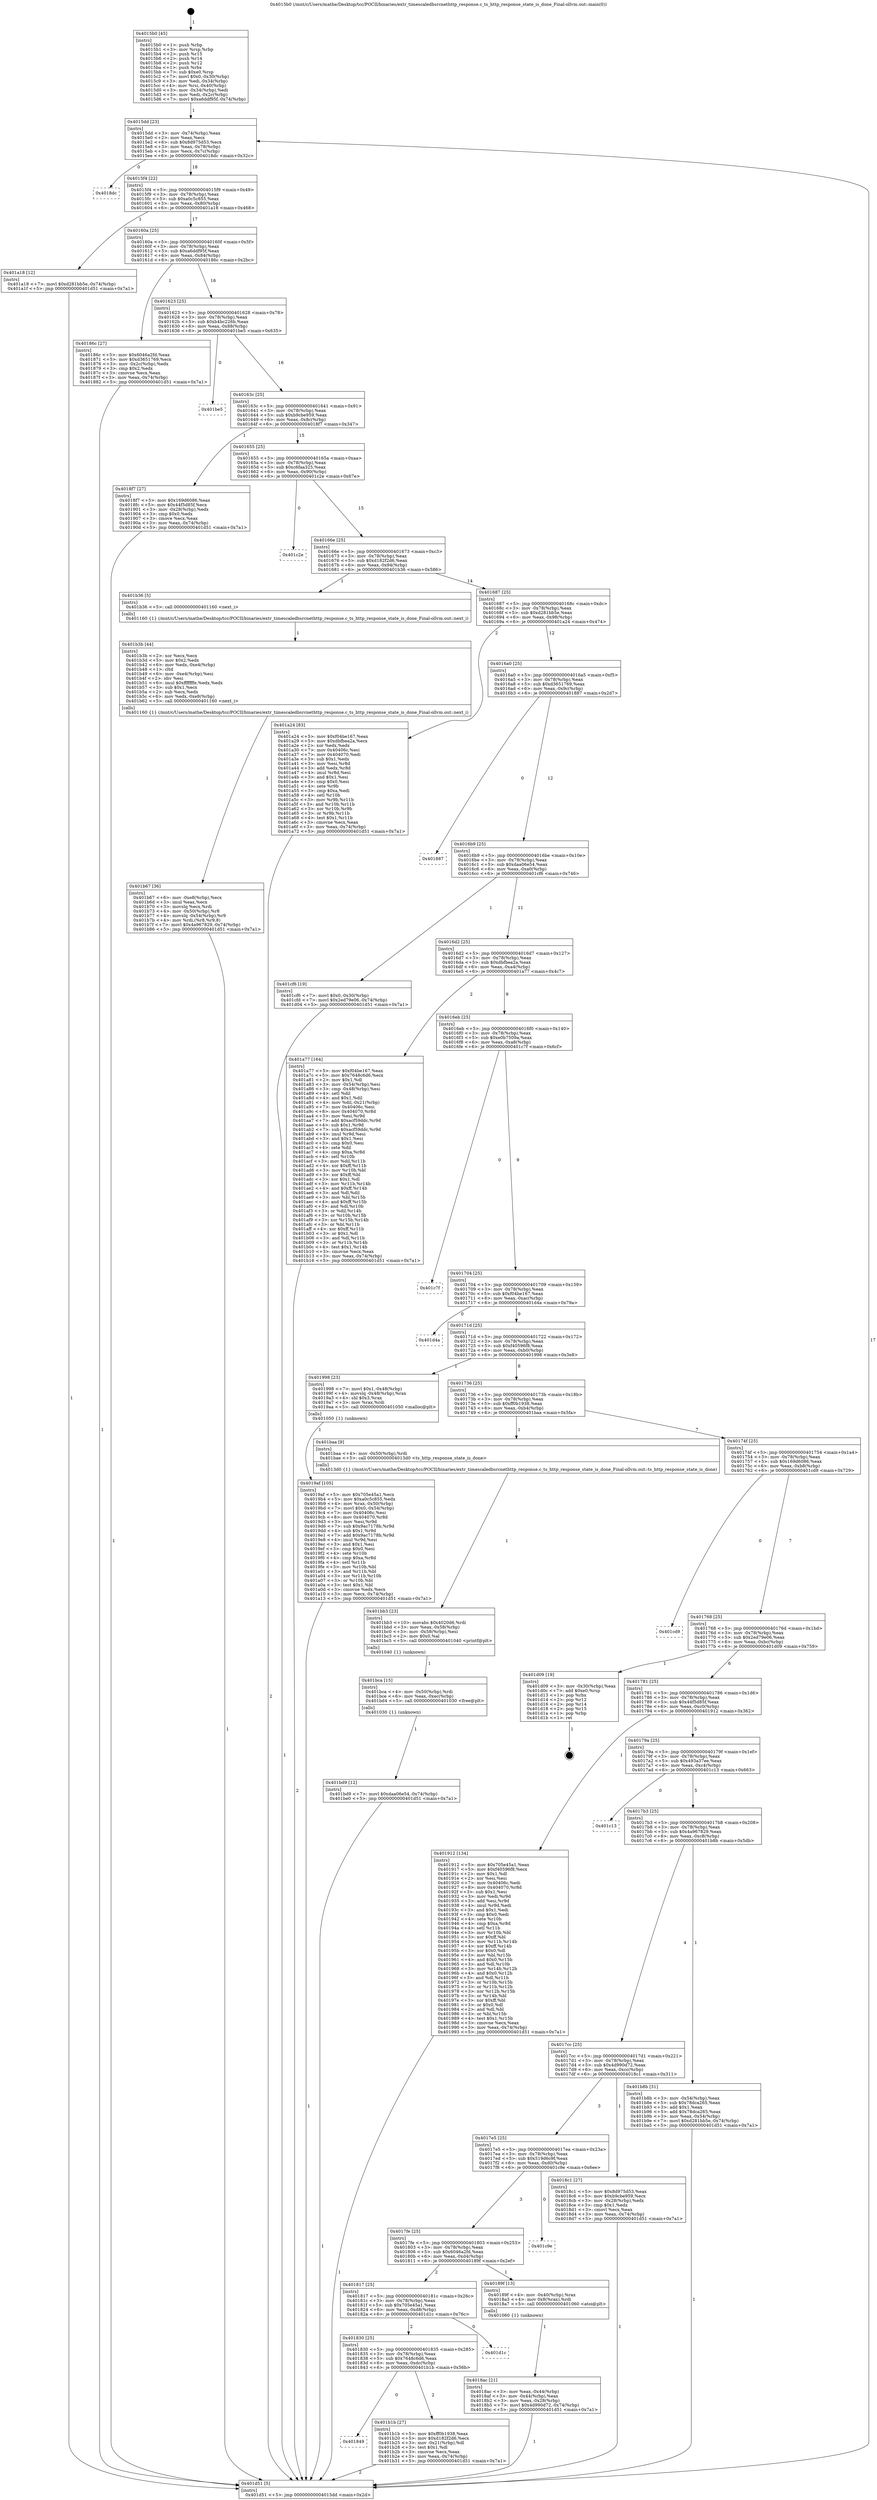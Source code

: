 digraph "0x4015b0" {
  label = "0x4015b0 (/mnt/c/Users/mathe/Desktop/tcc/POCII/binaries/extr_timescaledbsrcnethttp_response.c_ts_http_response_state_is_done_Final-ollvm.out::main(0))"
  labelloc = "t"
  node[shape=record]

  Entry [label="",width=0.3,height=0.3,shape=circle,fillcolor=black,style=filled]
  "0x4015dd" [label="{
     0x4015dd [23]\l
     | [instrs]\l
     &nbsp;&nbsp;0x4015dd \<+3\>: mov -0x74(%rbp),%eax\l
     &nbsp;&nbsp;0x4015e0 \<+2\>: mov %eax,%ecx\l
     &nbsp;&nbsp;0x4015e2 \<+6\>: sub $0x8d975d53,%ecx\l
     &nbsp;&nbsp;0x4015e8 \<+3\>: mov %eax,-0x78(%rbp)\l
     &nbsp;&nbsp;0x4015eb \<+3\>: mov %ecx,-0x7c(%rbp)\l
     &nbsp;&nbsp;0x4015ee \<+6\>: je 00000000004018dc \<main+0x32c\>\l
  }"]
  "0x4018dc" [label="{
     0x4018dc\l
  }", style=dashed]
  "0x4015f4" [label="{
     0x4015f4 [22]\l
     | [instrs]\l
     &nbsp;&nbsp;0x4015f4 \<+5\>: jmp 00000000004015f9 \<main+0x49\>\l
     &nbsp;&nbsp;0x4015f9 \<+3\>: mov -0x78(%rbp),%eax\l
     &nbsp;&nbsp;0x4015fc \<+5\>: sub $0xa0c5c855,%eax\l
     &nbsp;&nbsp;0x401601 \<+3\>: mov %eax,-0x80(%rbp)\l
     &nbsp;&nbsp;0x401604 \<+6\>: je 0000000000401a18 \<main+0x468\>\l
  }"]
  Exit [label="",width=0.3,height=0.3,shape=circle,fillcolor=black,style=filled,peripheries=2]
  "0x401a18" [label="{
     0x401a18 [12]\l
     | [instrs]\l
     &nbsp;&nbsp;0x401a18 \<+7\>: movl $0xd281bb5e,-0x74(%rbp)\l
     &nbsp;&nbsp;0x401a1f \<+5\>: jmp 0000000000401d51 \<main+0x7a1\>\l
  }"]
  "0x40160a" [label="{
     0x40160a [25]\l
     | [instrs]\l
     &nbsp;&nbsp;0x40160a \<+5\>: jmp 000000000040160f \<main+0x5f\>\l
     &nbsp;&nbsp;0x40160f \<+3\>: mov -0x78(%rbp),%eax\l
     &nbsp;&nbsp;0x401612 \<+5\>: sub $0xa6ddf95f,%eax\l
     &nbsp;&nbsp;0x401617 \<+6\>: mov %eax,-0x84(%rbp)\l
     &nbsp;&nbsp;0x40161d \<+6\>: je 000000000040186c \<main+0x2bc\>\l
  }"]
  "0x401bd9" [label="{
     0x401bd9 [12]\l
     | [instrs]\l
     &nbsp;&nbsp;0x401bd9 \<+7\>: movl $0xdaa06e54,-0x74(%rbp)\l
     &nbsp;&nbsp;0x401be0 \<+5\>: jmp 0000000000401d51 \<main+0x7a1\>\l
  }"]
  "0x40186c" [label="{
     0x40186c [27]\l
     | [instrs]\l
     &nbsp;&nbsp;0x40186c \<+5\>: mov $0x6046a2fd,%eax\l
     &nbsp;&nbsp;0x401871 \<+5\>: mov $0xd3651769,%ecx\l
     &nbsp;&nbsp;0x401876 \<+3\>: mov -0x2c(%rbp),%edx\l
     &nbsp;&nbsp;0x401879 \<+3\>: cmp $0x2,%edx\l
     &nbsp;&nbsp;0x40187c \<+3\>: cmovne %ecx,%eax\l
     &nbsp;&nbsp;0x40187f \<+3\>: mov %eax,-0x74(%rbp)\l
     &nbsp;&nbsp;0x401882 \<+5\>: jmp 0000000000401d51 \<main+0x7a1\>\l
  }"]
  "0x401623" [label="{
     0x401623 [25]\l
     | [instrs]\l
     &nbsp;&nbsp;0x401623 \<+5\>: jmp 0000000000401628 \<main+0x78\>\l
     &nbsp;&nbsp;0x401628 \<+3\>: mov -0x78(%rbp),%eax\l
     &nbsp;&nbsp;0x40162b \<+5\>: sub $0xb4bc226b,%eax\l
     &nbsp;&nbsp;0x401630 \<+6\>: mov %eax,-0x88(%rbp)\l
     &nbsp;&nbsp;0x401636 \<+6\>: je 0000000000401be5 \<main+0x635\>\l
  }"]
  "0x401d51" [label="{
     0x401d51 [5]\l
     | [instrs]\l
     &nbsp;&nbsp;0x401d51 \<+5\>: jmp 00000000004015dd \<main+0x2d\>\l
  }"]
  "0x4015b0" [label="{
     0x4015b0 [45]\l
     | [instrs]\l
     &nbsp;&nbsp;0x4015b0 \<+1\>: push %rbp\l
     &nbsp;&nbsp;0x4015b1 \<+3\>: mov %rsp,%rbp\l
     &nbsp;&nbsp;0x4015b4 \<+2\>: push %r15\l
     &nbsp;&nbsp;0x4015b6 \<+2\>: push %r14\l
     &nbsp;&nbsp;0x4015b8 \<+2\>: push %r12\l
     &nbsp;&nbsp;0x4015ba \<+1\>: push %rbx\l
     &nbsp;&nbsp;0x4015bb \<+7\>: sub $0xe0,%rsp\l
     &nbsp;&nbsp;0x4015c2 \<+7\>: movl $0x0,-0x30(%rbp)\l
     &nbsp;&nbsp;0x4015c9 \<+3\>: mov %edi,-0x34(%rbp)\l
     &nbsp;&nbsp;0x4015cc \<+4\>: mov %rsi,-0x40(%rbp)\l
     &nbsp;&nbsp;0x4015d0 \<+3\>: mov -0x34(%rbp),%edi\l
     &nbsp;&nbsp;0x4015d3 \<+3\>: mov %edi,-0x2c(%rbp)\l
     &nbsp;&nbsp;0x4015d6 \<+7\>: movl $0xa6ddf95f,-0x74(%rbp)\l
  }"]
  "0x401bca" [label="{
     0x401bca [15]\l
     | [instrs]\l
     &nbsp;&nbsp;0x401bca \<+4\>: mov -0x50(%rbp),%rdi\l
     &nbsp;&nbsp;0x401bce \<+6\>: mov %eax,-0xec(%rbp)\l
     &nbsp;&nbsp;0x401bd4 \<+5\>: call 0000000000401030 \<free@plt\>\l
     | [calls]\l
     &nbsp;&nbsp;0x401030 \{1\} (unknown)\l
  }"]
  "0x401be5" [label="{
     0x401be5\l
  }", style=dashed]
  "0x40163c" [label="{
     0x40163c [25]\l
     | [instrs]\l
     &nbsp;&nbsp;0x40163c \<+5\>: jmp 0000000000401641 \<main+0x91\>\l
     &nbsp;&nbsp;0x401641 \<+3\>: mov -0x78(%rbp),%eax\l
     &nbsp;&nbsp;0x401644 \<+5\>: sub $0xb9cbe959,%eax\l
     &nbsp;&nbsp;0x401649 \<+6\>: mov %eax,-0x8c(%rbp)\l
     &nbsp;&nbsp;0x40164f \<+6\>: je 00000000004018f7 \<main+0x347\>\l
  }"]
  "0x401bb3" [label="{
     0x401bb3 [23]\l
     | [instrs]\l
     &nbsp;&nbsp;0x401bb3 \<+10\>: movabs $0x4020d6,%rdi\l
     &nbsp;&nbsp;0x401bbd \<+3\>: mov %eax,-0x58(%rbp)\l
     &nbsp;&nbsp;0x401bc0 \<+3\>: mov -0x58(%rbp),%esi\l
     &nbsp;&nbsp;0x401bc3 \<+2\>: mov $0x0,%al\l
     &nbsp;&nbsp;0x401bc5 \<+5\>: call 0000000000401040 \<printf@plt\>\l
     | [calls]\l
     &nbsp;&nbsp;0x401040 \{1\} (unknown)\l
  }"]
  "0x4018f7" [label="{
     0x4018f7 [27]\l
     | [instrs]\l
     &nbsp;&nbsp;0x4018f7 \<+5\>: mov $0x169d6086,%eax\l
     &nbsp;&nbsp;0x4018fc \<+5\>: mov $0x44f5d85f,%ecx\l
     &nbsp;&nbsp;0x401901 \<+3\>: mov -0x28(%rbp),%edx\l
     &nbsp;&nbsp;0x401904 \<+3\>: cmp $0x0,%edx\l
     &nbsp;&nbsp;0x401907 \<+3\>: cmove %ecx,%eax\l
     &nbsp;&nbsp;0x40190a \<+3\>: mov %eax,-0x74(%rbp)\l
     &nbsp;&nbsp;0x40190d \<+5\>: jmp 0000000000401d51 \<main+0x7a1\>\l
  }"]
  "0x401655" [label="{
     0x401655 [25]\l
     | [instrs]\l
     &nbsp;&nbsp;0x401655 \<+5\>: jmp 000000000040165a \<main+0xaa\>\l
     &nbsp;&nbsp;0x40165a \<+3\>: mov -0x78(%rbp),%eax\l
     &nbsp;&nbsp;0x40165d \<+5\>: sub $0xc6faa325,%eax\l
     &nbsp;&nbsp;0x401662 \<+6\>: mov %eax,-0x90(%rbp)\l
     &nbsp;&nbsp;0x401668 \<+6\>: je 0000000000401c2e \<main+0x67e\>\l
  }"]
  "0x401b67" [label="{
     0x401b67 [36]\l
     | [instrs]\l
     &nbsp;&nbsp;0x401b67 \<+6\>: mov -0xe8(%rbp),%ecx\l
     &nbsp;&nbsp;0x401b6d \<+3\>: imul %eax,%ecx\l
     &nbsp;&nbsp;0x401b70 \<+3\>: movslq %ecx,%rdi\l
     &nbsp;&nbsp;0x401b73 \<+4\>: mov -0x50(%rbp),%r8\l
     &nbsp;&nbsp;0x401b77 \<+4\>: movslq -0x54(%rbp),%r9\l
     &nbsp;&nbsp;0x401b7b \<+4\>: mov %rdi,(%r8,%r9,8)\l
     &nbsp;&nbsp;0x401b7f \<+7\>: movl $0x4a967829,-0x74(%rbp)\l
     &nbsp;&nbsp;0x401b86 \<+5\>: jmp 0000000000401d51 \<main+0x7a1\>\l
  }"]
  "0x401c2e" [label="{
     0x401c2e\l
  }", style=dashed]
  "0x40166e" [label="{
     0x40166e [25]\l
     | [instrs]\l
     &nbsp;&nbsp;0x40166e \<+5\>: jmp 0000000000401673 \<main+0xc3\>\l
     &nbsp;&nbsp;0x401673 \<+3\>: mov -0x78(%rbp),%eax\l
     &nbsp;&nbsp;0x401676 \<+5\>: sub $0xd182f2d6,%eax\l
     &nbsp;&nbsp;0x40167b \<+6\>: mov %eax,-0x94(%rbp)\l
     &nbsp;&nbsp;0x401681 \<+6\>: je 0000000000401b36 \<main+0x586\>\l
  }"]
  "0x401b3b" [label="{
     0x401b3b [44]\l
     | [instrs]\l
     &nbsp;&nbsp;0x401b3b \<+2\>: xor %ecx,%ecx\l
     &nbsp;&nbsp;0x401b3d \<+5\>: mov $0x2,%edx\l
     &nbsp;&nbsp;0x401b42 \<+6\>: mov %edx,-0xe4(%rbp)\l
     &nbsp;&nbsp;0x401b48 \<+1\>: cltd\l
     &nbsp;&nbsp;0x401b49 \<+6\>: mov -0xe4(%rbp),%esi\l
     &nbsp;&nbsp;0x401b4f \<+2\>: idiv %esi\l
     &nbsp;&nbsp;0x401b51 \<+6\>: imul $0xfffffffe,%edx,%edx\l
     &nbsp;&nbsp;0x401b57 \<+3\>: sub $0x1,%ecx\l
     &nbsp;&nbsp;0x401b5a \<+2\>: sub %ecx,%edx\l
     &nbsp;&nbsp;0x401b5c \<+6\>: mov %edx,-0xe8(%rbp)\l
     &nbsp;&nbsp;0x401b62 \<+5\>: call 0000000000401160 \<next_i\>\l
     | [calls]\l
     &nbsp;&nbsp;0x401160 \{1\} (/mnt/c/Users/mathe/Desktop/tcc/POCII/binaries/extr_timescaledbsrcnethttp_response.c_ts_http_response_state_is_done_Final-ollvm.out::next_i)\l
  }"]
  "0x401b36" [label="{
     0x401b36 [5]\l
     | [instrs]\l
     &nbsp;&nbsp;0x401b36 \<+5\>: call 0000000000401160 \<next_i\>\l
     | [calls]\l
     &nbsp;&nbsp;0x401160 \{1\} (/mnt/c/Users/mathe/Desktop/tcc/POCII/binaries/extr_timescaledbsrcnethttp_response.c_ts_http_response_state_is_done_Final-ollvm.out::next_i)\l
  }"]
  "0x401687" [label="{
     0x401687 [25]\l
     | [instrs]\l
     &nbsp;&nbsp;0x401687 \<+5\>: jmp 000000000040168c \<main+0xdc\>\l
     &nbsp;&nbsp;0x40168c \<+3\>: mov -0x78(%rbp),%eax\l
     &nbsp;&nbsp;0x40168f \<+5\>: sub $0xd281bb5e,%eax\l
     &nbsp;&nbsp;0x401694 \<+6\>: mov %eax,-0x98(%rbp)\l
     &nbsp;&nbsp;0x40169a \<+6\>: je 0000000000401a24 \<main+0x474\>\l
  }"]
  "0x401849" [label="{
     0x401849\l
  }", style=dashed]
  "0x401a24" [label="{
     0x401a24 [83]\l
     | [instrs]\l
     &nbsp;&nbsp;0x401a24 \<+5\>: mov $0xf04be167,%eax\l
     &nbsp;&nbsp;0x401a29 \<+5\>: mov $0xdbfbea2a,%ecx\l
     &nbsp;&nbsp;0x401a2e \<+2\>: xor %edx,%edx\l
     &nbsp;&nbsp;0x401a30 \<+7\>: mov 0x40406c,%esi\l
     &nbsp;&nbsp;0x401a37 \<+7\>: mov 0x404070,%edi\l
     &nbsp;&nbsp;0x401a3e \<+3\>: sub $0x1,%edx\l
     &nbsp;&nbsp;0x401a41 \<+3\>: mov %esi,%r8d\l
     &nbsp;&nbsp;0x401a44 \<+3\>: add %edx,%r8d\l
     &nbsp;&nbsp;0x401a47 \<+4\>: imul %r8d,%esi\l
     &nbsp;&nbsp;0x401a4b \<+3\>: and $0x1,%esi\l
     &nbsp;&nbsp;0x401a4e \<+3\>: cmp $0x0,%esi\l
     &nbsp;&nbsp;0x401a51 \<+4\>: sete %r9b\l
     &nbsp;&nbsp;0x401a55 \<+3\>: cmp $0xa,%edi\l
     &nbsp;&nbsp;0x401a58 \<+4\>: setl %r10b\l
     &nbsp;&nbsp;0x401a5c \<+3\>: mov %r9b,%r11b\l
     &nbsp;&nbsp;0x401a5f \<+3\>: and %r10b,%r11b\l
     &nbsp;&nbsp;0x401a62 \<+3\>: xor %r10b,%r9b\l
     &nbsp;&nbsp;0x401a65 \<+3\>: or %r9b,%r11b\l
     &nbsp;&nbsp;0x401a68 \<+4\>: test $0x1,%r11b\l
     &nbsp;&nbsp;0x401a6c \<+3\>: cmovne %ecx,%eax\l
     &nbsp;&nbsp;0x401a6f \<+3\>: mov %eax,-0x74(%rbp)\l
     &nbsp;&nbsp;0x401a72 \<+5\>: jmp 0000000000401d51 \<main+0x7a1\>\l
  }"]
  "0x4016a0" [label="{
     0x4016a0 [25]\l
     | [instrs]\l
     &nbsp;&nbsp;0x4016a0 \<+5\>: jmp 00000000004016a5 \<main+0xf5\>\l
     &nbsp;&nbsp;0x4016a5 \<+3\>: mov -0x78(%rbp),%eax\l
     &nbsp;&nbsp;0x4016a8 \<+5\>: sub $0xd3651769,%eax\l
     &nbsp;&nbsp;0x4016ad \<+6\>: mov %eax,-0x9c(%rbp)\l
     &nbsp;&nbsp;0x4016b3 \<+6\>: je 0000000000401887 \<main+0x2d7\>\l
  }"]
  "0x401b1b" [label="{
     0x401b1b [27]\l
     | [instrs]\l
     &nbsp;&nbsp;0x401b1b \<+5\>: mov $0xff0b1938,%eax\l
     &nbsp;&nbsp;0x401b20 \<+5\>: mov $0xd182f2d6,%ecx\l
     &nbsp;&nbsp;0x401b25 \<+3\>: mov -0x21(%rbp),%dl\l
     &nbsp;&nbsp;0x401b28 \<+3\>: test $0x1,%dl\l
     &nbsp;&nbsp;0x401b2b \<+3\>: cmovne %ecx,%eax\l
     &nbsp;&nbsp;0x401b2e \<+3\>: mov %eax,-0x74(%rbp)\l
     &nbsp;&nbsp;0x401b31 \<+5\>: jmp 0000000000401d51 \<main+0x7a1\>\l
  }"]
  "0x401887" [label="{
     0x401887\l
  }", style=dashed]
  "0x4016b9" [label="{
     0x4016b9 [25]\l
     | [instrs]\l
     &nbsp;&nbsp;0x4016b9 \<+5\>: jmp 00000000004016be \<main+0x10e\>\l
     &nbsp;&nbsp;0x4016be \<+3\>: mov -0x78(%rbp),%eax\l
     &nbsp;&nbsp;0x4016c1 \<+5\>: sub $0xdaa06e54,%eax\l
     &nbsp;&nbsp;0x4016c6 \<+6\>: mov %eax,-0xa0(%rbp)\l
     &nbsp;&nbsp;0x4016cc \<+6\>: je 0000000000401cf6 \<main+0x746\>\l
  }"]
  "0x401830" [label="{
     0x401830 [25]\l
     | [instrs]\l
     &nbsp;&nbsp;0x401830 \<+5\>: jmp 0000000000401835 \<main+0x285\>\l
     &nbsp;&nbsp;0x401835 \<+3\>: mov -0x78(%rbp),%eax\l
     &nbsp;&nbsp;0x401838 \<+5\>: sub $0x7648c6d6,%eax\l
     &nbsp;&nbsp;0x40183d \<+6\>: mov %eax,-0xdc(%rbp)\l
     &nbsp;&nbsp;0x401843 \<+6\>: je 0000000000401b1b \<main+0x56b\>\l
  }"]
  "0x401cf6" [label="{
     0x401cf6 [19]\l
     | [instrs]\l
     &nbsp;&nbsp;0x401cf6 \<+7\>: movl $0x0,-0x30(%rbp)\l
     &nbsp;&nbsp;0x401cfd \<+7\>: movl $0x2ed79e06,-0x74(%rbp)\l
     &nbsp;&nbsp;0x401d04 \<+5\>: jmp 0000000000401d51 \<main+0x7a1\>\l
  }"]
  "0x4016d2" [label="{
     0x4016d2 [25]\l
     | [instrs]\l
     &nbsp;&nbsp;0x4016d2 \<+5\>: jmp 00000000004016d7 \<main+0x127\>\l
     &nbsp;&nbsp;0x4016d7 \<+3\>: mov -0x78(%rbp),%eax\l
     &nbsp;&nbsp;0x4016da \<+5\>: sub $0xdbfbea2a,%eax\l
     &nbsp;&nbsp;0x4016df \<+6\>: mov %eax,-0xa4(%rbp)\l
     &nbsp;&nbsp;0x4016e5 \<+6\>: je 0000000000401a77 \<main+0x4c7\>\l
  }"]
  "0x401d1c" [label="{
     0x401d1c\l
  }", style=dashed]
  "0x401a77" [label="{
     0x401a77 [164]\l
     | [instrs]\l
     &nbsp;&nbsp;0x401a77 \<+5\>: mov $0xf04be167,%eax\l
     &nbsp;&nbsp;0x401a7c \<+5\>: mov $0x7648c6d6,%ecx\l
     &nbsp;&nbsp;0x401a81 \<+2\>: mov $0x1,%dl\l
     &nbsp;&nbsp;0x401a83 \<+3\>: mov -0x54(%rbp),%esi\l
     &nbsp;&nbsp;0x401a86 \<+3\>: cmp -0x48(%rbp),%esi\l
     &nbsp;&nbsp;0x401a89 \<+4\>: setl %dil\l
     &nbsp;&nbsp;0x401a8d \<+4\>: and $0x1,%dil\l
     &nbsp;&nbsp;0x401a91 \<+4\>: mov %dil,-0x21(%rbp)\l
     &nbsp;&nbsp;0x401a95 \<+7\>: mov 0x40406c,%esi\l
     &nbsp;&nbsp;0x401a9c \<+8\>: mov 0x404070,%r8d\l
     &nbsp;&nbsp;0x401aa4 \<+3\>: mov %esi,%r9d\l
     &nbsp;&nbsp;0x401aa7 \<+7\>: add $0xacf59ddc,%r9d\l
     &nbsp;&nbsp;0x401aae \<+4\>: sub $0x1,%r9d\l
     &nbsp;&nbsp;0x401ab2 \<+7\>: sub $0xacf59ddc,%r9d\l
     &nbsp;&nbsp;0x401ab9 \<+4\>: imul %r9d,%esi\l
     &nbsp;&nbsp;0x401abd \<+3\>: and $0x1,%esi\l
     &nbsp;&nbsp;0x401ac0 \<+3\>: cmp $0x0,%esi\l
     &nbsp;&nbsp;0x401ac3 \<+4\>: sete %dil\l
     &nbsp;&nbsp;0x401ac7 \<+4\>: cmp $0xa,%r8d\l
     &nbsp;&nbsp;0x401acb \<+4\>: setl %r10b\l
     &nbsp;&nbsp;0x401acf \<+3\>: mov %dil,%r11b\l
     &nbsp;&nbsp;0x401ad2 \<+4\>: xor $0xff,%r11b\l
     &nbsp;&nbsp;0x401ad6 \<+3\>: mov %r10b,%bl\l
     &nbsp;&nbsp;0x401ad9 \<+3\>: xor $0xff,%bl\l
     &nbsp;&nbsp;0x401adc \<+3\>: xor $0x1,%dl\l
     &nbsp;&nbsp;0x401adf \<+3\>: mov %r11b,%r14b\l
     &nbsp;&nbsp;0x401ae2 \<+4\>: and $0xff,%r14b\l
     &nbsp;&nbsp;0x401ae6 \<+3\>: and %dl,%dil\l
     &nbsp;&nbsp;0x401ae9 \<+3\>: mov %bl,%r15b\l
     &nbsp;&nbsp;0x401aec \<+4\>: and $0xff,%r15b\l
     &nbsp;&nbsp;0x401af0 \<+3\>: and %dl,%r10b\l
     &nbsp;&nbsp;0x401af3 \<+3\>: or %dil,%r14b\l
     &nbsp;&nbsp;0x401af6 \<+3\>: or %r10b,%r15b\l
     &nbsp;&nbsp;0x401af9 \<+3\>: xor %r15b,%r14b\l
     &nbsp;&nbsp;0x401afc \<+3\>: or %bl,%r11b\l
     &nbsp;&nbsp;0x401aff \<+4\>: xor $0xff,%r11b\l
     &nbsp;&nbsp;0x401b03 \<+3\>: or $0x1,%dl\l
     &nbsp;&nbsp;0x401b06 \<+3\>: and %dl,%r11b\l
     &nbsp;&nbsp;0x401b09 \<+3\>: or %r11b,%r14b\l
     &nbsp;&nbsp;0x401b0c \<+4\>: test $0x1,%r14b\l
     &nbsp;&nbsp;0x401b10 \<+3\>: cmovne %ecx,%eax\l
     &nbsp;&nbsp;0x401b13 \<+3\>: mov %eax,-0x74(%rbp)\l
     &nbsp;&nbsp;0x401b16 \<+5\>: jmp 0000000000401d51 \<main+0x7a1\>\l
  }"]
  "0x4016eb" [label="{
     0x4016eb [25]\l
     | [instrs]\l
     &nbsp;&nbsp;0x4016eb \<+5\>: jmp 00000000004016f0 \<main+0x140\>\l
     &nbsp;&nbsp;0x4016f0 \<+3\>: mov -0x78(%rbp),%eax\l
     &nbsp;&nbsp;0x4016f3 \<+5\>: sub $0xe0b7509a,%eax\l
     &nbsp;&nbsp;0x4016f8 \<+6\>: mov %eax,-0xa8(%rbp)\l
     &nbsp;&nbsp;0x4016fe \<+6\>: je 0000000000401c7f \<main+0x6cf\>\l
  }"]
  "0x4019af" [label="{
     0x4019af [105]\l
     | [instrs]\l
     &nbsp;&nbsp;0x4019af \<+5\>: mov $0x705e45a1,%ecx\l
     &nbsp;&nbsp;0x4019b4 \<+5\>: mov $0xa0c5c855,%edx\l
     &nbsp;&nbsp;0x4019b9 \<+4\>: mov %rax,-0x50(%rbp)\l
     &nbsp;&nbsp;0x4019bd \<+7\>: movl $0x0,-0x54(%rbp)\l
     &nbsp;&nbsp;0x4019c4 \<+7\>: mov 0x40406c,%esi\l
     &nbsp;&nbsp;0x4019cb \<+8\>: mov 0x404070,%r8d\l
     &nbsp;&nbsp;0x4019d3 \<+3\>: mov %esi,%r9d\l
     &nbsp;&nbsp;0x4019d6 \<+7\>: sub $0x9ac7178b,%r9d\l
     &nbsp;&nbsp;0x4019dd \<+4\>: sub $0x1,%r9d\l
     &nbsp;&nbsp;0x4019e1 \<+7\>: add $0x9ac7178b,%r9d\l
     &nbsp;&nbsp;0x4019e8 \<+4\>: imul %r9d,%esi\l
     &nbsp;&nbsp;0x4019ec \<+3\>: and $0x1,%esi\l
     &nbsp;&nbsp;0x4019ef \<+3\>: cmp $0x0,%esi\l
     &nbsp;&nbsp;0x4019f2 \<+4\>: sete %r10b\l
     &nbsp;&nbsp;0x4019f6 \<+4\>: cmp $0xa,%r8d\l
     &nbsp;&nbsp;0x4019fa \<+4\>: setl %r11b\l
     &nbsp;&nbsp;0x4019fe \<+3\>: mov %r10b,%bl\l
     &nbsp;&nbsp;0x401a01 \<+3\>: and %r11b,%bl\l
     &nbsp;&nbsp;0x401a04 \<+3\>: xor %r11b,%r10b\l
     &nbsp;&nbsp;0x401a07 \<+3\>: or %r10b,%bl\l
     &nbsp;&nbsp;0x401a0a \<+3\>: test $0x1,%bl\l
     &nbsp;&nbsp;0x401a0d \<+3\>: cmovne %edx,%ecx\l
     &nbsp;&nbsp;0x401a10 \<+3\>: mov %ecx,-0x74(%rbp)\l
     &nbsp;&nbsp;0x401a13 \<+5\>: jmp 0000000000401d51 \<main+0x7a1\>\l
  }"]
  "0x401c7f" [label="{
     0x401c7f\l
  }", style=dashed]
  "0x401704" [label="{
     0x401704 [25]\l
     | [instrs]\l
     &nbsp;&nbsp;0x401704 \<+5\>: jmp 0000000000401709 \<main+0x159\>\l
     &nbsp;&nbsp;0x401709 \<+3\>: mov -0x78(%rbp),%eax\l
     &nbsp;&nbsp;0x40170c \<+5\>: sub $0xf04be167,%eax\l
     &nbsp;&nbsp;0x401711 \<+6\>: mov %eax,-0xac(%rbp)\l
     &nbsp;&nbsp;0x401717 \<+6\>: je 0000000000401d4a \<main+0x79a\>\l
  }"]
  "0x4018ac" [label="{
     0x4018ac [21]\l
     | [instrs]\l
     &nbsp;&nbsp;0x4018ac \<+3\>: mov %eax,-0x44(%rbp)\l
     &nbsp;&nbsp;0x4018af \<+3\>: mov -0x44(%rbp),%eax\l
     &nbsp;&nbsp;0x4018b2 \<+3\>: mov %eax,-0x28(%rbp)\l
     &nbsp;&nbsp;0x4018b5 \<+7\>: movl $0x4d990d72,-0x74(%rbp)\l
     &nbsp;&nbsp;0x4018bc \<+5\>: jmp 0000000000401d51 \<main+0x7a1\>\l
  }"]
  "0x401d4a" [label="{
     0x401d4a\l
  }", style=dashed]
  "0x40171d" [label="{
     0x40171d [25]\l
     | [instrs]\l
     &nbsp;&nbsp;0x40171d \<+5\>: jmp 0000000000401722 \<main+0x172\>\l
     &nbsp;&nbsp;0x401722 \<+3\>: mov -0x78(%rbp),%eax\l
     &nbsp;&nbsp;0x401725 \<+5\>: sub $0xf40596f8,%eax\l
     &nbsp;&nbsp;0x40172a \<+6\>: mov %eax,-0xb0(%rbp)\l
     &nbsp;&nbsp;0x401730 \<+6\>: je 0000000000401998 \<main+0x3e8\>\l
  }"]
  "0x401817" [label="{
     0x401817 [25]\l
     | [instrs]\l
     &nbsp;&nbsp;0x401817 \<+5\>: jmp 000000000040181c \<main+0x26c\>\l
     &nbsp;&nbsp;0x40181c \<+3\>: mov -0x78(%rbp),%eax\l
     &nbsp;&nbsp;0x40181f \<+5\>: sub $0x705e45a1,%eax\l
     &nbsp;&nbsp;0x401824 \<+6\>: mov %eax,-0xd8(%rbp)\l
     &nbsp;&nbsp;0x40182a \<+6\>: je 0000000000401d1c \<main+0x76c\>\l
  }"]
  "0x401998" [label="{
     0x401998 [23]\l
     | [instrs]\l
     &nbsp;&nbsp;0x401998 \<+7\>: movl $0x1,-0x48(%rbp)\l
     &nbsp;&nbsp;0x40199f \<+4\>: movslq -0x48(%rbp),%rax\l
     &nbsp;&nbsp;0x4019a3 \<+4\>: shl $0x3,%rax\l
     &nbsp;&nbsp;0x4019a7 \<+3\>: mov %rax,%rdi\l
     &nbsp;&nbsp;0x4019aa \<+5\>: call 0000000000401050 \<malloc@plt\>\l
     | [calls]\l
     &nbsp;&nbsp;0x401050 \{1\} (unknown)\l
  }"]
  "0x401736" [label="{
     0x401736 [25]\l
     | [instrs]\l
     &nbsp;&nbsp;0x401736 \<+5\>: jmp 000000000040173b \<main+0x18b\>\l
     &nbsp;&nbsp;0x40173b \<+3\>: mov -0x78(%rbp),%eax\l
     &nbsp;&nbsp;0x40173e \<+5\>: sub $0xff0b1938,%eax\l
     &nbsp;&nbsp;0x401743 \<+6\>: mov %eax,-0xb4(%rbp)\l
     &nbsp;&nbsp;0x401749 \<+6\>: je 0000000000401baa \<main+0x5fa\>\l
  }"]
  "0x40189f" [label="{
     0x40189f [13]\l
     | [instrs]\l
     &nbsp;&nbsp;0x40189f \<+4\>: mov -0x40(%rbp),%rax\l
     &nbsp;&nbsp;0x4018a3 \<+4\>: mov 0x8(%rax),%rdi\l
     &nbsp;&nbsp;0x4018a7 \<+5\>: call 0000000000401060 \<atoi@plt\>\l
     | [calls]\l
     &nbsp;&nbsp;0x401060 \{1\} (unknown)\l
  }"]
  "0x401baa" [label="{
     0x401baa [9]\l
     | [instrs]\l
     &nbsp;&nbsp;0x401baa \<+4\>: mov -0x50(%rbp),%rdi\l
     &nbsp;&nbsp;0x401bae \<+5\>: call 00000000004013d0 \<ts_http_response_state_is_done\>\l
     | [calls]\l
     &nbsp;&nbsp;0x4013d0 \{1\} (/mnt/c/Users/mathe/Desktop/tcc/POCII/binaries/extr_timescaledbsrcnethttp_response.c_ts_http_response_state_is_done_Final-ollvm.out::ts_http_response_state_is_done)\l
  }"]
  "0x40174f" [label="{
     0x40174f [25]\l
     | [instrs]\l
     &nbsp;&nbsp;0x40174f \<+5\>: jmp 0000000000401754 \<main+0x1a4\>\l
     &nbsp;&nbsp;0x401754 \<+3\>: mov -0x78(%rbp),%eax\l
     &nbsp;&nbsp;0x401757 \<+5\>: sub $0x169d6086,%eax\l
     &nbsp;&nbsp;0x40175c \<+6\>: mov %eax,-0xb8(%rbp)\l
     &nbsp;&nbsp;0x401762 \<+6\>: je 0000000000401cd9 \<main+0x729\>\l
  }"]
  "0x4017fe" [label="{
     0x4017fe [25]\l
     | [instrs]\l
     &nbsp;&nbsp;0x4017fe \<+5\>: jmp 0000000000401803 \<main+0x253\>\l
     &nbsp;&nbsp;0x401803 \<+3\>: mov -0x78(%rbp),%eax\l
     &nbsp;&nbsp;0x401806 \<+5\>: sub $0x6046a2fd,%eax\l
     &nbsp;&nbsp;0x40180b \<+6\>: mov %eax,-0xd4(%rbp)\l
     &nbsp;&nbsp;0x401811 \<+6\>: je 000000000040189f \<main+0x2ef\>\l
  }"]
  "0x401cd9" [label="{
     0x401cd9\l
  }", style=dashed]
  "0x401768" [label="{
     0x401768 [25]\l
     | [instrs]\l
     &nbsp;&nbsp;0x401768 \<+5\>: jmp 000000000040176d \<main+0x1bd\>\l
     &nbsp;&nbsp;0x40176d \<+3\>: mov -0x78(%rbp),%eax\l
     &nbsp;&nbsp;0x401770 \<+5\>: sub $0x2ed79e06,%eax\l
     &nbsp;&nbsp;0x401775 \<+6\>: mov %eax,-0xbc(%rbp)\l
     &nbsp;&nbsp;0x40177b \<+6\>: je 0000000000401d09 \<main+0x759\>\l
  }"]
  "0x401c9e" [label="{
     0x401c9e\l
  }", style=dashed]
  "0x401d09" [label="{
     0x401d09 [19]\l
     | [instrs]\l
     &nbsp;&nbsp;0x401d09 \<+3\>: mov -0x30(%rbp),%eax\l
     &nbsp;&nbsp;0x401d0c \<+7\>: add $0xe0,%rsp\l
     &nbsp;&nbsp;0x401d13 \<+1\>: pop %rbx\l
     &nbsp;&nbsp;0x401d14 \<+2\>: pop %r12\l
     &nbsp;&nbsp;0x401d16 \<+2\>: pop %r14\l
     &nbsp;&nbsp;0x401d18 \<+2\>: pop %r15\l
     &nbsp;&nbsp;0x401d1a \<+1\>: pop %rbp\l
     &nbsp;&nbsp;0x401d1b \<+1\>: ret\l
  }"]
  "0x401781" [label="{
     0x401781 [25]\l
     | [instrs]\l
     &nbsp;&nbsp;0x401781 \<+5\>: jmp 0000000000401786 \<main+0x1d6\>\l
     &nbsp;&nbsp;0x401786 \<+3\>: mov -0x78(%rbp),%eax\l
     &nbsp;&nbsp;0x401789 \<+5\>: sub $0x44f5d85f,%eax\l
     &nbsp;&nbsp;0x40178e \<+6\>: mov %eax,-0xc0(%rbp)\l
     &nbsp;&nbsp;0x401794 \<+6\>: je 0000000000401912 \<main+0x362\>\l
  }"]
  "0x4017e5" [label="{
     0x4017e5 [25]\l
     | [instrs]\l
     &nbsp;&nbsp;0x4017e5 \<+5\>: jmp 00000000004017ea \<main+0x23a\>\l
     &nbsp;&nbsp;0x4017ea \<+3\>: mov -0x78(%rbp),%eax\l
     &nbsp;&nbsp;0x4017ed \<+5\>: sub $0x519d6c9f,%eax\l
     &nbsp;&nbsp;0x4017f2 \<+6\>: mov %eax,-0xd0(%rbp)\l
     &nbsp;&nbsp;0x4017f8 \<+6\>: je 0000000000401c9e \<main+0x6ee\>\l
  }"]
  "0x401912" [label="{
     0x401912 [134]\l
     | [instrs]\l
     &nbsp;&nbsp;0x401912 \<+5\>: mov $0x705e45a1,%eax\l
     &nbsp;&nbsp;0x401917 \<+5\>: mov $0xf40596f8,%ecx\l
     &nbsp;&nbsp;0x40191c \<+2\>: mov $0x1,%dl\l
     &nbsp;&nbsp;0x40191e \<+2\>: xor %esi,%esi\l
     &nbsp;&nbsp;0x401920 \<+7\>: mov 0x40406c,%edi\l
     &nbsp;&nbsp;0x401927 \<+8\>: mov 0x404070,%r8d\l
     &nbsp;&nbsp;0x40192f \<+3\>: sub $0x1,%esi\l
     &nbsp;&nbsp;0x401932 \<+3\>: mov %edi,%r9d\l
     &nbsp;&nbsp;0x401935 \<+3\>: add %esi,%r9d\l
     &nbsp;&nbsp;0x401938 \<+4\>: imul %r9d,%edi\l
     &nbsp;&nbsp;0x40193c \<+3\>: and $0x1,%edi\l
     &nbsp;&nbsp;0x40193f \<+3\>: cmp $0x0,%edi\l
     &nbsp;&nbsp;0x401942 \<+4\>: sete %r10b\l
     &nbsp;&nbsp;0x401946 \<+4\>: cmp $0xa,%r8d\l
     &nbsp;&nbsp;0x40194a \<+4\>: setl %r11b\l
     &nbsp;&nbsp;0x40194e \<+3\>: mov %r10b,%bl\l
     &nbsp;&nbsp;0x401951 \<+3\>: xor $0xff,%bl\l
     &nbsp;&nbsp;0x401954 \<+3\>: mov %r11b,%r14b\l
     &nbsp;&nbsp;0x401957 \<+4\>: xor $0xff,%r14b\l
     &nbsp;&nbsp;0x40195b \<+3\>: xor $0x0,%dl\l
     &nbsp;&nbsp;0x40195e \<+3\>: mov %bl,%r15b\l
     &nbsp;&nbsp;0x401961 \<+4\>: and $0x0,%r15b\l
     &nbsp;&nbsp;0x401965 \<+3\>: and %dl,%r10b\l
     &nbsp;&nbsp;0x401968 \<+3\>: mov %r14b,%r12b\l
     &nbsp;&nbsp;0x40196b \<+4\>: and $0x0,%r12b\l
     &nbsp;&nbsp;0x40196f \<+3\>: and %dl,%r11b\l
     &nbsp;&nbsp;0x401972 \<+3\>: or %r10b,%r15b\l
     &nbsp;&nbsp;0x401975 \<+3\>: or %r11b,%r12b\l
     &nbsp;&nbsp;0x401978 \<+3\>: xor %r12b,%r15b\l
     &nbsp;&nbsp;0x40197b \<+3\>: or %r14b,%bl\l
     &nbsp;&nbsp;0x40197e \<+3\>: xor $0xff,%bl\l
     &nbsp;&nbsp;0x401981 \<+3\>: or $0x0,%dl\l
     &nbsp;&nbsp;0x401984 \<+2\>: and %dl,%bl\l
     &nbsp;&nbsp;0x401986 \<+3\>: or %bl,%r15b\l
     &nbsp;&nbsp;0x401989 \<+4\>: test $0x1,%r15b\l
     &nbsp;&nbsp;0x40198d \<+3\>: cmovne %ecx,%eax\l
     &nbsp;&nbsp;0x401990 \<+3\>: mov %eax,-0x74(%rbp)\l
     &nbsp;&nbsp;0x401993 \<+5\>: jmp 0000000000401d51 \<main+0x7a1\>\l
  }"]
  "0x40179a" [label="{
     0x40179a [25]\l
     | [instrs]\l
     &nbsp;&nbsp;0x40179a \<+5\>: jmp 000000000040179f \<main+0x1ef\>\l
     &nbsp;&nbsp;0x40179f \<+3\>: mov -0x78(%rbp),%eax\l
     &nbsp;&nbsp;0x4017a2 \<+5\>: sub $0x493a37ee,%eax\l
     &nbsp;&nbsp;0x4017a7 \<+6\>: mov %eax,-0xc4(%rbp)\l
     &nbsp;&nbsp;0x4017ad \<+6\>: je 0000000000401c13 \<main+0x663\>\l
  }"]
  "0x4018c1" [label="{
     0x4018c1 [27]\l
     | [instrs]\l
     &nbsp;&nbsp;0x4018c1 \<+5\>: mov $0x8d975d53,%eax\l
     &nbsp;&nbsp;0x4018c6 \<+5\>: mov $0xb9cbe959,%ecx\l
     &nbsp;&nbsp;0x4018cb \<+3\>: mov -0x28(%rbp),%edx\l
     &nbsp;&nbsp;0x4018ce \<+3\>: cmp $0x1,%edx\l
     &nbsp;&nbsp;0x4018d1 \<+3\>: cmovl %ecx,%eax\l
     &nbsp;&nbsp;0x4018d4 \<+3\>: mov %eax,-0x74(%rbp)\l
     &nbsp;&nbsp;0x4018d7 \<+5\>: jmp 0000000000401d51 \<main+0x7a1\>\l
  }"]
  "0x401c13" [label="{
     0x401c13\l
  }", style=dashed]
  "0x4017b3" [label="{
     0x4017b3 [25]\l
     | [instrs]\l
     &nbsp;&nbsp;0x4017b3 \<+5\>: jmp 00000000004017b8 \<main+0x208\>\l
     &nbsp;&nbsp;0x4017b8 \<+3\>: mov -0x78(%rbp),%eax\l
     &nbsp;&nbsp;0x4017bb \<+5\>: sub $0x4a967829,%eax\l
     &nbsp;&nbsp;0x4017c0 \<+6\>: mov %eax,-0xc8(%rbp)\l
     &nbsp;&nbsp;0x4017c6 \<+6\>: je 0000000000401b8b \<main+0x5db\>\l
  }"]
  "0x4017cc" [label="{
     0x4017cc [25]\l
     | [instrs]\l
     &nbsp;&nbsp;0x4017cc \<+5\>: jmp 00000000004017d1 \<main+0x221\>\l
     &nbsp;&nbsp;0x4017d1 \<+3\>: mov -0x78(%rbp),%eax\l
     &nbsp;&nbsp;0x4017d4 \<+5\>: sub $0x4d990d72,%eax\l
     &nbsp;&nbsp;0x4017d9 \<+6\>: mov %eax,-0xcc(%rbp)\l
     &nbsp;&nbsp;0x4017df \<+6\>: je 00000000004018c1 \<main+0x311\>\l
  }"]
  "0x401b8b" [label="{
     0x401b8b [31]\l
     | [instrs]\l
     &nbsp;&nbsp;0x401b8b \<+3\>: mov -0x54(%rbp),%eax\l
     &nbsp;&nbsp;0x401b8e \<+5\>: sub $0x78dca265,%eax\l
     &nbsp;&nbsp;0x401b93 \<+3\>: add $0x1,%eax\l
     &nbsp;&nbsp;0x401b96 \<+5\>: add $0x78dca265,%eax\l
     &nbsp;&nbsp;0x401b9b \<+3\>: mov %eax,-0x54(%rbp)\l
     &nbsp;&nbsp;0x401b9e \<+7\>: movl $0xd281bb5e,-0x74(%rbp)\l
     &nbsp;&nbsp;0x401ba5 \<+5\>: jmp 0000000000401d51 \<main+0x7a1\>\l
  }"]
  Entry -> "0x4015b0" [label=" 1"]
  "0x4015dd" -> "0x4018dc" [label=" 0"]
  "0x4015dd" -> "0x4015f4" [label=" 18"]
  "0x401d09" -> Exit [label=" 1"]
  "0x4015f4" -> "0x401a18" [label=" 1"]
  "0x4015f4" -> "0x40160a" [label=" 17"]
  "0x401cf6" -> "0x401d51" [label=" 1"]
  "0x40160a" -> "0x40186c" [label=" 1"]
  "0x40160a" -> "0x401623" [label=" 16"]
  "0x40186c" -> "0x401d51" [label=" 1"]
  "0x4015b0" -> "0x4015dd" [label=" 1"]
  "0x401d51" -> "0x4015dd" [label=" 17"]
  "0x401bd9" -> "0x401d51" [label=" 1"]
  "0x401623" -> "0x401be5" [label=" 0"]
  "0x401623" -> "0x40163c" [label=" 16"]
  "0x401bca" -> "0x401bd9" [label=" 1"]
  "0x40163c" -> "0x4018f7" [label=" 1"]
  "0x40163c" -> "0x401655" [label=" 15"]
  "0x401bb3" -> "0x401bca" [label=" 1"]
  "0x401655" -> "0x401c2e" [label=" 0"]
  "0x401655" -> "0x40166e" [label=" 15"]
  "0x401baa" -> "0x401bb3" [label=" 1"]
  "0x40166e" -> "0x401b36" [label=" 1"]
  "0x40166e" -> "0x401687" [label=" 14"]
  "0x401b8b" -> "0x401d51" [label=" 1"]
  "0x401687" -> "0x401a24" [label=" 2"]
  "0x401687" -> "0x4016a0" [label=" 12"]
  "0x401b67" -> "0x401d51" [label=" 1"]
  "0x4016a0" -> "0x401887" [label=" 0"]
  "0x4016a0" -> "0x4016b9" [label=" 12"]
  "0x401b3b" -> "0x401b67" [label=" 1"]
  "0x4016b9" -> "0x401cf6" [label=" 1"]
  "0x4016b9" -> "0x4016d2" [label=" 11"]
  "0x401b1b" -> "0x401d51" [label=" 2"]
  "0x4016d2" -> "0x401a77" [label=" 2"]
  "0x4016d2" -> "0x4016eb" [label=" 9"]
  "0x401830" -> "0x401849" [label=" 0"]
  "0x4016eb" -> "0x401c7f" [label=" 0"]
  "0x4016eb" -> "0x401704" [label=" 9"]
  "0x401b36" -> "0x401b3b" [label=" 1"]
  "0x401704" -> "0x401d4a" [label=" 0"]
  "0x401704" -> "0x40171d" [label=" 9"]
  "0x401817" -> "0x401830" [label=" 2"]
  "0x40171d" -> "0x401998" [label=" 1"]
  "0x40171d" -> "0x401736" [label=" 8"]
  "0x401817" -> "0x401d1c" [label=" 0"]
  "0x401736" -> "0x401baa" [label=" 1"]
  "0x401736" -> "0x40174f" [label=" 7"]
  "0x401830" -> "0x401b1b" [label=" 2"]
  "0x40174f" -> "0x401cd9" [label=" 0"]
  "0x40174f" -> "0x401768" [label=" 7"]
  "0x401a24" -> "0x401d51" [label=" 2"]
  "0x401768" -> "0x401d09" [label=" 1"]
  "0x401768" -> "0x401781" [label=" 6"]
  "0x401a18" -> "0x401d51" [label=" 1"]
  "0x401781" -> "0x401912" [label=" 1"]
  "0x401781" -> "0x40179a" [label=" 5"]
  "0x401998" -> "0x4019af" [label=" 1"]
  "0x40179a" -> "0x401c13" [label=" 0"]
  "0x40179a" -> "0x4017b3" [label=" 5"]
  "0x401912" -> "0x401d51" [label=" 1"]
  "0x4017b3" -> "0x401b8b" [label=" 1"]
  "0x4017b3" -> "0x4017cc" [label=" 4"]
  "0x4018f7" -> "0x401d51" [label=" 1"]
  "0x4017cc" -> "0x4018c1" [label=" 1"]
  "0x4017cc" -> "0x4017e5" [label=" 3"]
  "0x4019af" -> "0x401d51" [label=" 1"]
  "0x4017e5" -> "0x401c9e" [label=" 0"]
  "0x4017e5" -> "0x4017fe" [label=" 3"]
  "0x401a77" -> "0x401d51" [label=" 2"]
  "0x4017fe" -> "0x40189f" [label=" 1"]
  "0x4017fe" -> "0x401817" [label=" 2"]
  "0x40189f" -> "0x4018ac" [label=" 1"]
  "0x4018ac" -> "0x401d51" [label=" 1"]
  "0x4018c1" -> "0x401d51" [label=" 1"]
}
